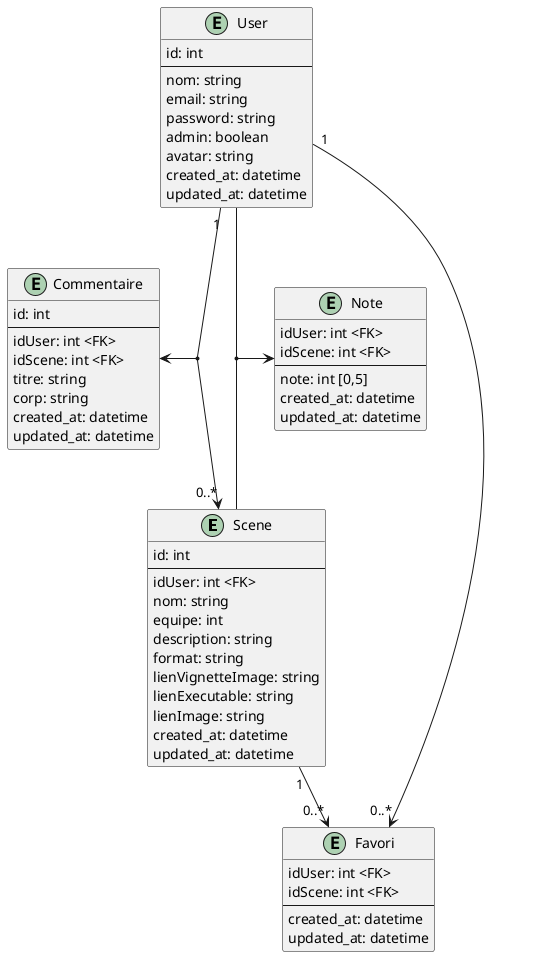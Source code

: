 @startuml


entity Scene {
  id: int
  --
  idUser: int <FK>
  nom: string
  equipe: int
  description: string
  format: string
  lienVignetteImage: string
  lienExecutable: string
  lienImage: string
  created_at: datetime
  updated_at: datetime
}

entity User {
  id: int
  --
  nom: string
  email: string
  password: string
  admin: boolean
  avatar: string
created_at: datetime
updated_at: datetime
}

entity Commentaire {
  id: int
  --
    idUser: int <FK>
    idScene: int <FK>
  titre: string
  corp: string
  created_at: datetime
  updated_at: datetime
}

entity Note{
  idUser: int <FK>
  idScene: int <FK>
  --
  note: int [0,5]
  created_at: datetime
  updated_at: datetime
}

entity Favori {
  idUser: int <FK>
  idScene: int <FK>
  --
    created_at: datetime
    updated_at: datetime
}

User "1" --> "0..*" Scene
(User,Scene)  -->  Commentaire
(User,Scene)  --> Note
User "1" --> "0..*" Favori
Scene "1" --> "0..*" Favori

@enduml
